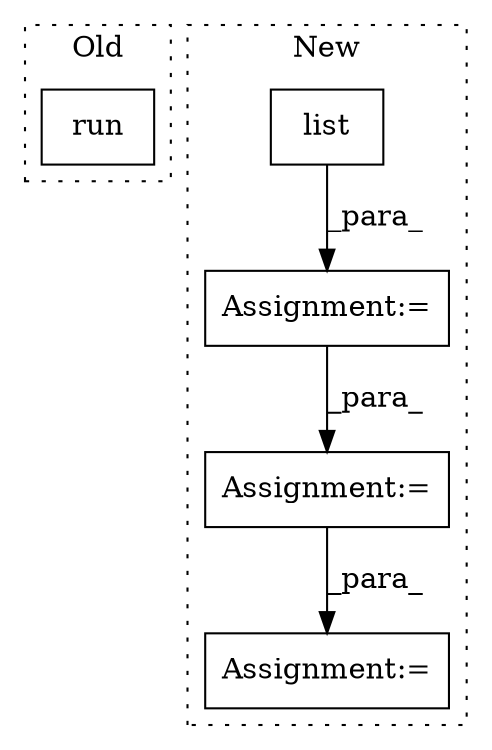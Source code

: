 digraph G {
subgraph cluster0 {
1 [label="run" a="32" s="2884" l="5" shape="box"];
label = "Old";
style="dotted";
}
subgraph cluster1 {
2 [label="list" a="32" s="2570,2614" l="5,1" shape="box"];
3 [label="Assignment:=" a="7" s="2569" l="1" shape="box"];
4 [label="Assignment:=" a="7" s="2634" l="1" shape="box"];
5 [label="Assignment:=" a="7" s="2721" l="1" shape="box"];
label = "New";
style="dotted";
}
2 -> 3 [label="_para_"];
3 -> 4 [label="_para_"];
4 -> 5 [label="_para_"];
}